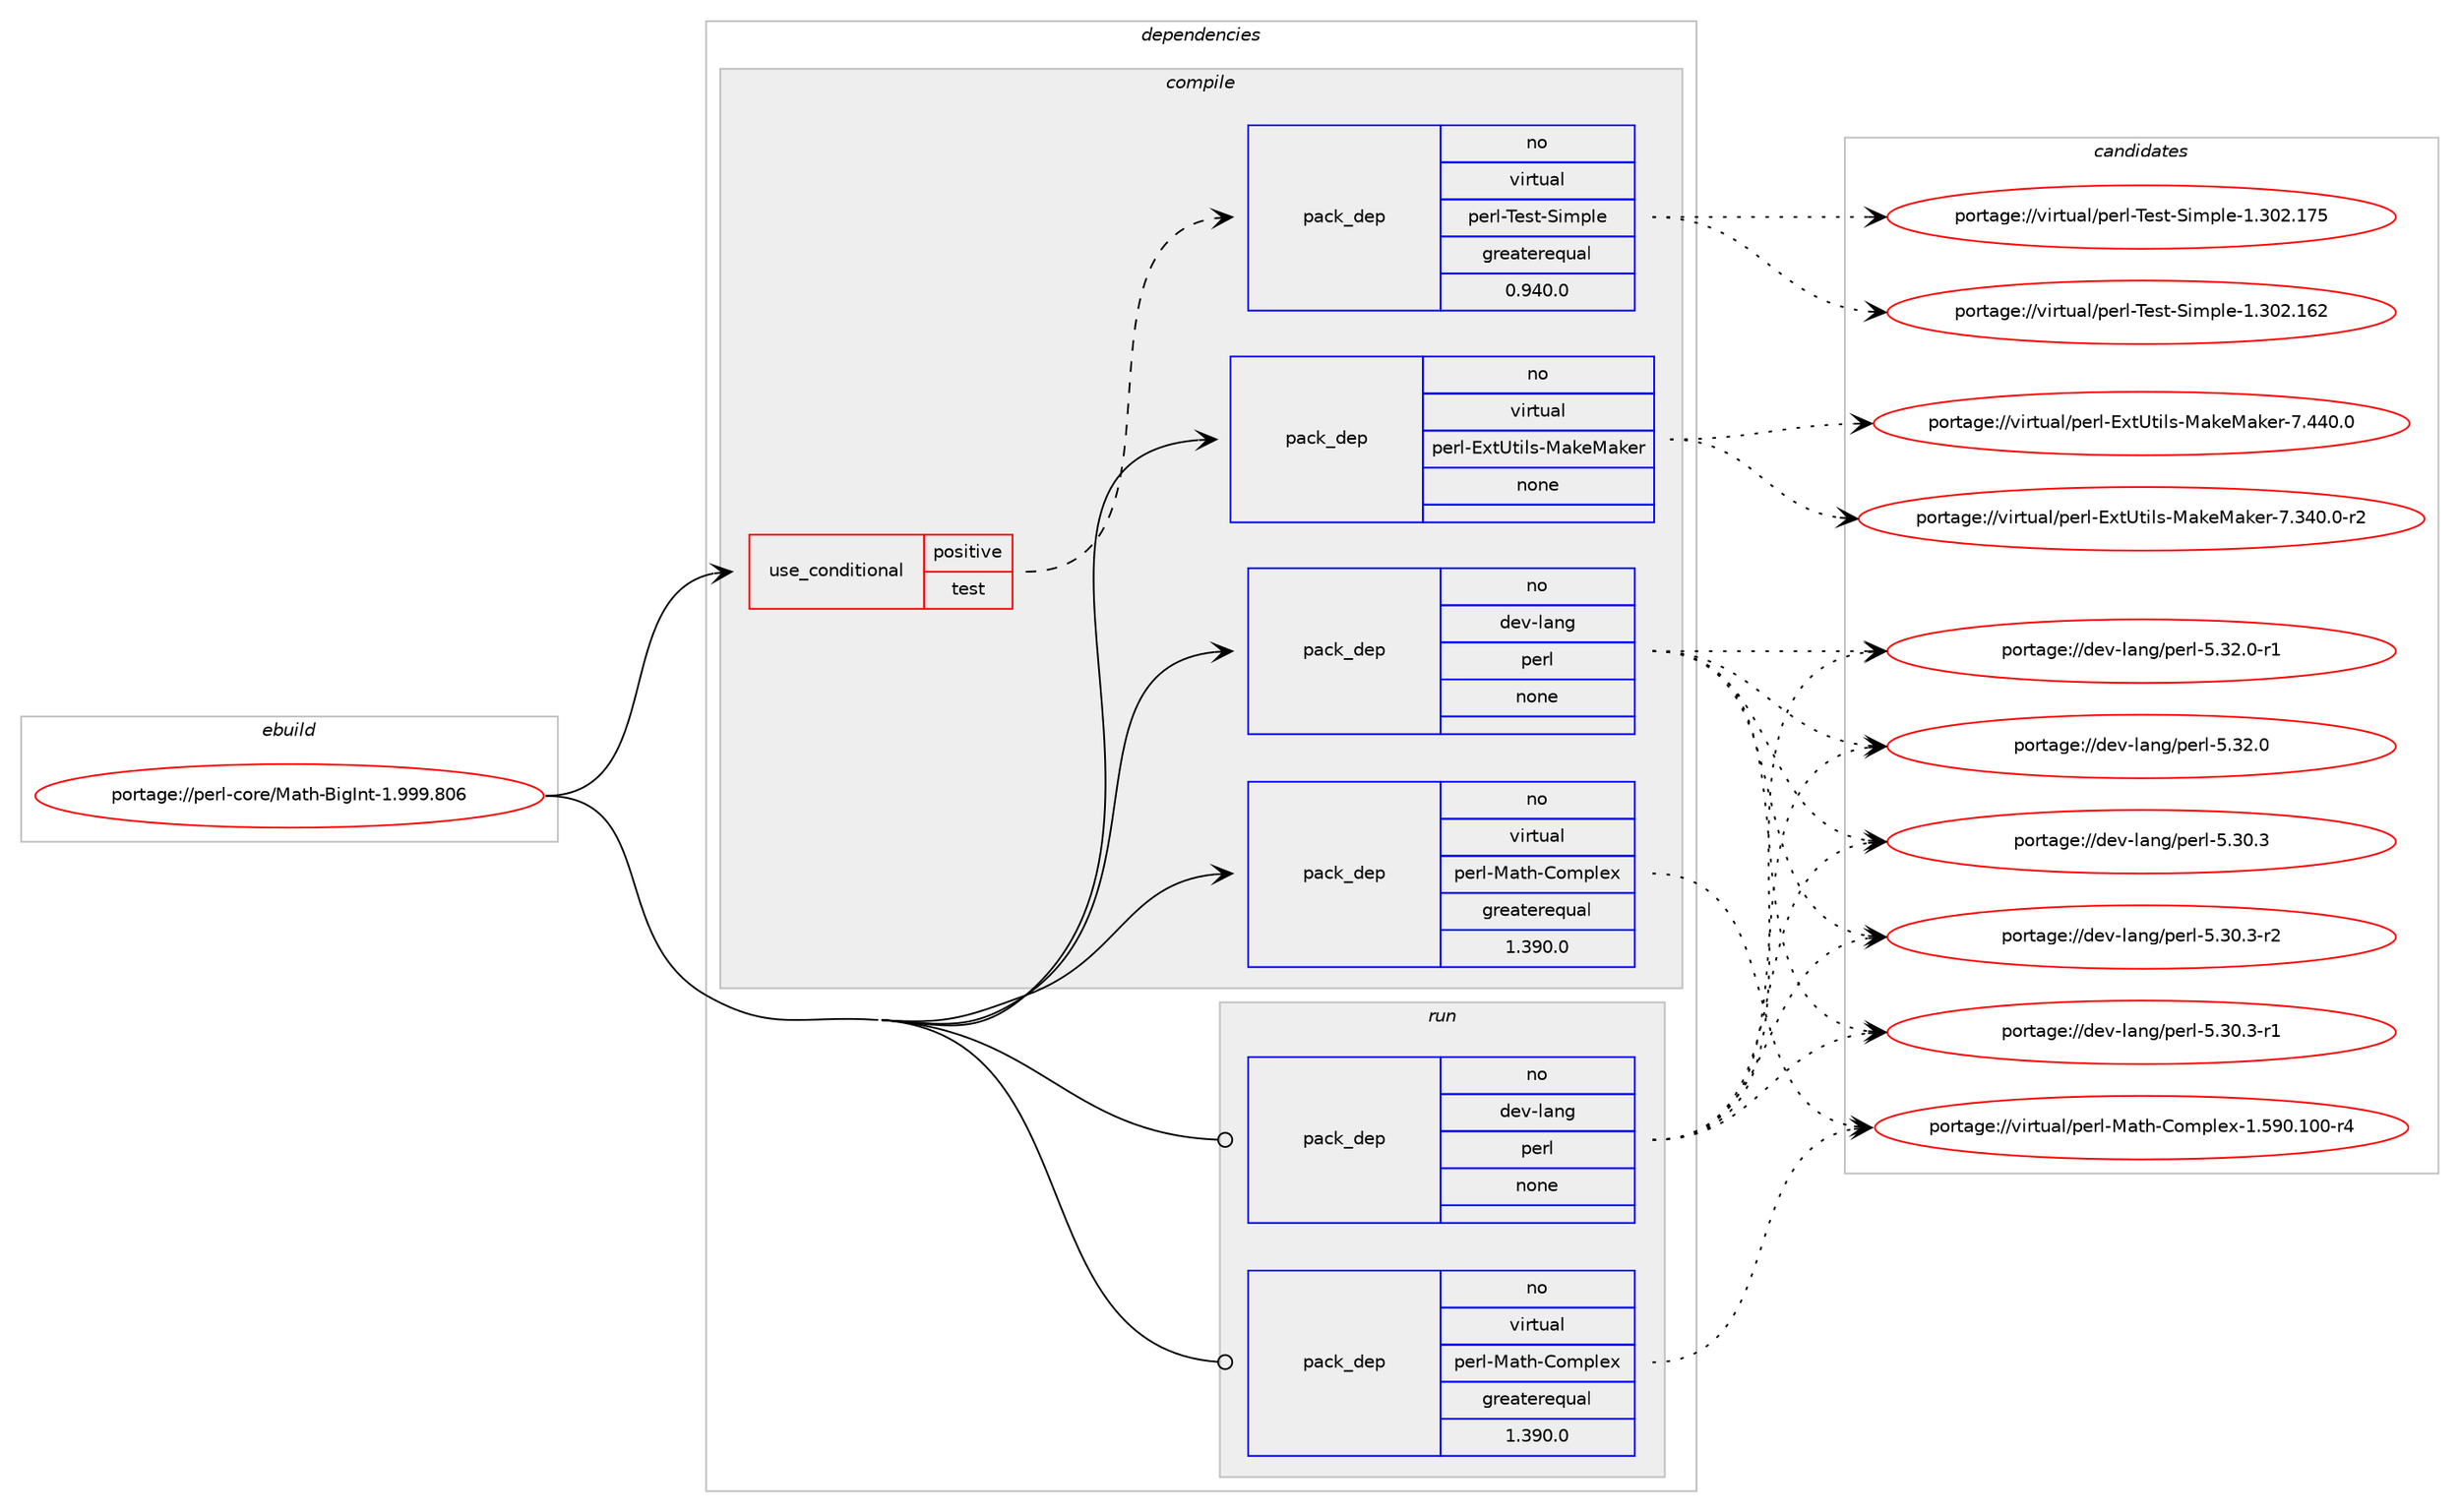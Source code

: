 digraph prolog {

# *************
# Graph options
# *************

newrank=true;
concentrate=true;
compound=true;
graph [rankdir=LR,fontname=Helvetica,fontsize=10,ranksep=1.5];#, ranksep=2.5, nodesep=0.2];
edge  [arrowhead=vee];
node  [fontname=Helvetica,fontsize=10];

# **********
# The ebuild
# **********

subgraph cluster_leftcol {
color=gray;
rank=same;
label=<<i>ebuild</i>>;
id [label="portage://perl-core/Math-BigInt-1.999.806", color=red, width=4, href="../perl-core/Math-BigInt-1.999.806.svg"];
}

# ****************
# The dependencies
# ****************

subgraph cluster_midcol {
color=gray;
label=<<i>dependencies</i>>;
subgraph cluster_compile {
fillcolor="#eeeeee";
style=filled;
label=<<i>compile</i>>;
subgraph cond388 {
dependency2610 [label=<<TABLE BORDER="0" CELLBORDER="1" CELLSPACING="0" CELLPADDING="4"><TR><TD ROWSPAN="3" CELLPADDING="10">use_conditional</TD></TR><TR><TD>positive</TD></TR><TR><TD>test</TD></TR></TABLE>>, shape=none, color=red];
subgraph pack2184 {
dependency2611 [label=<<TABLE BORDER="0" CELLBORDER="1" CELLSPACING="0" CELLPADDING="4" WIDTH="220"><TR><TD ROWSPAN="6" CELLPADDING="30">pack_dep</TD></TR><TR><TD WIDTH="110">no</TD></TR><TR><TD>virtual</TD></TR><TR><TD>perl-Test-Simple</TD></TR><TR><TD>greaterequal</TD></TR><TR><TD>0.940.0</TD></TR></TABLE>>, shape=none, color=blue];
}
dependency2610:e -> dependency2611:w [weight=20,style="dashed",arrowhead="vee"];
}
id:e -> dependency2610:w [weight=20,style="solid",arrowhead="vee"];
subgraph pack2185 {
dependency2612 [label=<<TABLE BORDER="0" CELLBORDER="1" CELLSPACING="0" CELLPADDING="4" WIDTH="220"><TR><TD ROWSPAN="6" CELLPADDING="30">pack_dep</TD></TR><TR><TD WIDTH="110">no</TD></TR><TR><TD>dev-lang</TD></TR><TR><TD>perl</TD></TR><TR><TD>none</TD></TR><TR><TD></TD></TR></TABLE>>, shape=none, color=blue];
}
id:e -> dependency2612:w [weight=20,style="solid",arrowhead="vee"];
subgraph pack2186 {
dependency2613 [label=<<TABLE BORDER="0" CELLBORDER="1" CELLSPACING="0" CELLPADDING="4" WIDTH="220"><TR><TD ROWSPAN="6" CELLPADDING="30">pack_dep</TD></TR><TR><TD WIDTH="110">no</TD></TR><TR><TD>virtual</TD></TR><TR><TD>perl-ExtUtils-MakeMaker</TD></TR><TR><TD>none</TD></TR><TR><TD></TD></TR></TABLE>>, shape=none, color=blue];
}
id:e -> dependency2613:w [weight=20,style="solid",arrowhead="vee"];
subgraph pack2187 {
dependency2614 [label=<<TABLE BORDER="0" CELLBORDER="1" CELLSPACING="0" CELLPADDING="4" WIDTH="220"><TR><TD ROWSPAN="6" CELLPADDING="30">pack_dep</TD></TR><TR><TD WIDTH="110">no</TD></TR><TR><TD>virtual</TD></TR><TR><TD>perl-Math-Complex</TD></TR><TR><TD>greaterequal</TD></TR><TR><TD>1.390.0</TD></TR></TABLE>>, shape=none, color=blue];
}
id:e -> dependency2614:w [weight=20,style="solid",arrowhead="vee"];
}
subgraph cluster_compileandrun {
fillcolor="#eeeeee";
style=filled;
label=<<i>compile and run</i>>;
}
subgraph cluster_run {
fillcolor="#eeeeee";
style=filled;
label=<<i>run</i>>;
subgraph pack2188 {
dependency2615 [label=<<TABLE BORDER="0" CELLBORDER="1" CELLSPACING="0" CELLPADDING="4" WIDTH="220"><TR><TD ROWSPAN="6" CELLPADDING="30">pack_dep</TD></TR><TR><TD WIDTH="110">no</TD></TR><TR><TD>dev-lang</TD></TR><TR><TD>perl</TD></TR><TR><TD>none</TD></TR><TR><TD></TD></TR></TABLE>>, shape=none, color=blue];
}
id:e -> dependency2615:w [weight=20,style="solid",arrowhead="odot"];
subgraph pack2189 {
dependency2616 [label=<<TABLE BORDER="0" CELLBORDER="1" CELLSPACING="0" CELLPADDING="4" WIDTH="220"><TR><TD ROWSPAN="6" CELLPADDING="30">pack_dep</TD></TR><TR><TD WIDTH="110">no</TD></TR><TR><TD>virtual</TD></TR><TR><TD>perl-Math-Complex</TD></TR><TR><TD>greaterequal</TD></TR><TR><TD>1.390.0</TD></TR></TABLE>>, shape=none, color=blue];
}
id:e -> dependency2616:w [weight=20,style="solid",arrowhead="odot"];
}
}

# **************
# The candidates
# **************

subgraph cluster_choices {
rank=same;
color=gray;
label=<<i>candidates</i>>;

subgraph choice2184 {
color=black;
nodesep=1;
choice11810511411611797108471121011141084584101115116458310510911210810145494651485046495553 [label="portage://virtual/perl-Test-Simple-1.302.175", color=red, width=4,href="../virtual/perl-Test-Simple-1.302.175.svg"];
choice11810511411611797108471121011141084584101115116458310510911210810145494651485046495450 [label="portage://virtual/perl-Test-Simple-1.302.162", color=red, width=4,href="../virtual/perl-Test-Simple-1.302.162.svg"];
dependency2611:e -> choice11810511411611797108471121011141084584101115116458310510911210810145494651485046495553:w [style=dotted,weight="100"];
dependency2611:e -> choice11810511411611797108471121011141084584101115116458310510911210810145494651485046495450:w [style=dotted,weight="100"];
}
subgraph choice2185 {
color=black;
nodesep=1;
choice100101118451089711010347112101114108455346515046484511449 [label="portage://dev-lang/perl-5.32.0-r1", color=red, width=4,href="../dev-lang/perl-5.32.0-r1.svg"];
choice10010111845108971101034711210111410845534651504648 [label="portage://dev-lang/perl-5.32.0", color=red, width=4,href="../dev-lang/perl-5.32.0.svg"];
choice100101118451089711010347112101114108455346514846514511450 [label="portage://dev-lang/perl-5.30.3-r2", color=red, width=4,href="../dev-lang/perl-5.30.3-r2.svg"];
choice100101118451089711010347112101114108455346514846514511449 [label="portage://dev-lang/perl-5.30.3-r1", color=red, width=4,href="../dev-lang/perl-5.30.3-r1.svg"];
choice10010111845108971101034711210111410845534651484651 [label="portage://dev-lang/perl-5.30.3", color=red, width=4,href="../dev-lang/perl-5.30.3.svg"];
dependency2612:e -> choice100101118451089711010347112101114108455346515046484511449:w [style=dotted,weight="100"];
dependency2612:e -> choice10010111845108971101034711210111410845534651504648:w [style=dotted,weight="100"];
dependency2612:e -> choice100101118451089711010347112101114108455346514846514511450:w [style=dotted,weight="100"];
dependency2612:e -> choice100101118451089711010347112101114108455346514846514511449:w [style=dotted,weight="100"];
dependency2612:e -> choice10010111845108971101034711210111410845534651484651:w [style=dotted,weight="100"];
}
subgraph choice2186 {
color=black;
nodesep=1;
choice118105114116117971084711210111410845691201168511610510811545779710710177971071011144555465252484648 [label="portage://virtual/perl-ExtUtils-MakeMaker-7.440.0", color=red, width=4,href="../virtual/perl-ExtUtils-MakeMaker-7.440.0.svg"];
choice1181051141161179710847112101114108456912011685116105108115457797107101779710710111445554651524846484511450 [label="portage://virtual/perl-ExtUtils-MakeMaker-7.340.0-r2", color=red, width=4,href="../virtual/perl-ExtUtils-MakeMaker-7.340.0-r2.svg"];
dependency2613:e -> choice118105114116117971084711210111410845691201168511610510811545779710710177971071011144555465252484648:w [style=dotted,weight="100"];
dependency2613:e -> choice1181051141161179710847112101114108456912011685116105108115457797107101779710710111445554651524846484511450:w [style=dotted,weight="100"];
}
subgraph choice2187 {
color=black;
nodesep=1;
choice11810511411611797108471121011141084577971161044567111109112108101120454946535748464948484511452 [label="portage://virtual/perl-Math-Complex-1.590.100-r4", color=red, width=4,href="../virtual/perl-Math-Complex-1.590.100-r4.svg"];
dependency2614:e -> choice11810511411611797108471121011141084577971161044567111109112108101120454946535748464948484511452:w [style=dotted,weight="100"];
}
subgraph choice2188 {
color=black;
nodesep=1;
choice100101118451089711010347112101114108455346515046484511449 [label="portage://dev-lang/perl-5.32.0-r1", color=red, width=4,href="../dev-lang/perl-5.32.0-r1.svg"];
choice10010111845108971101034711210111410845534651504648 [label="portage://dev-lang/perl-5.32.0", color=red, width=4,href="../dev-lang/perl-5.32.0.svg"];
choice100101118451089711010347112101114108455346514846514511450 [label="portage://dev-lang/perl-5.30.3-r2", color=red, width=4,href="../dev-lang/perl-5.30.3-r2.svg"];
choice100101118451089711010347112101114108455346514846514511449 [label="portage://dev-lang/perl-5.30.3-r1", color=red, width=4,href="../dev-lang/perl-5.30.3-r1.svg"];
choice10010111845108971101034711210111410845534651484651 [label="portage://dev-lang/perl-5.30.3", color=red, width=4,href="../dev-lang/perl-5.30.3.svg"];
dependency2615:e -> choice100101118451089711010347112101114108455346515046484511449:w [style=dotted,weight="100"];
dependency2615:e -> choice10010111845108971101034711210111410845534651504648:w [style=dotted,weight="100"];
dependency2615:e -> choice100101118451089711010347112101114108455346514846514511450:w [style=dotted,weight="100"];
dependency2615:e -> choice100101118451089711010347112101114108455346514846514511449:w [style=dotted,weight="100"];
dependency2615:e -> choice10010111845108971101034711210111410845534651484651:w [style=dotted,weight="100"];
}
subgraph choice2189 {
color=black;
nodesep=1;
choice11810511411611797108471121011141084577971161044567111109112108101120454946535748464948484511452 [label="portage://virtual/perl-Math-Complex-1.590.100-r4", color=red, width=4,href="../virtual/perl-Math-Complex-1.590.100-r4.svg"];
dependency2616:e -> choice11810511411611797108471121011141084577971161044567111109112108101120454946535748464948484511452:w [style=dotted,weight="100"];
}
}

}
